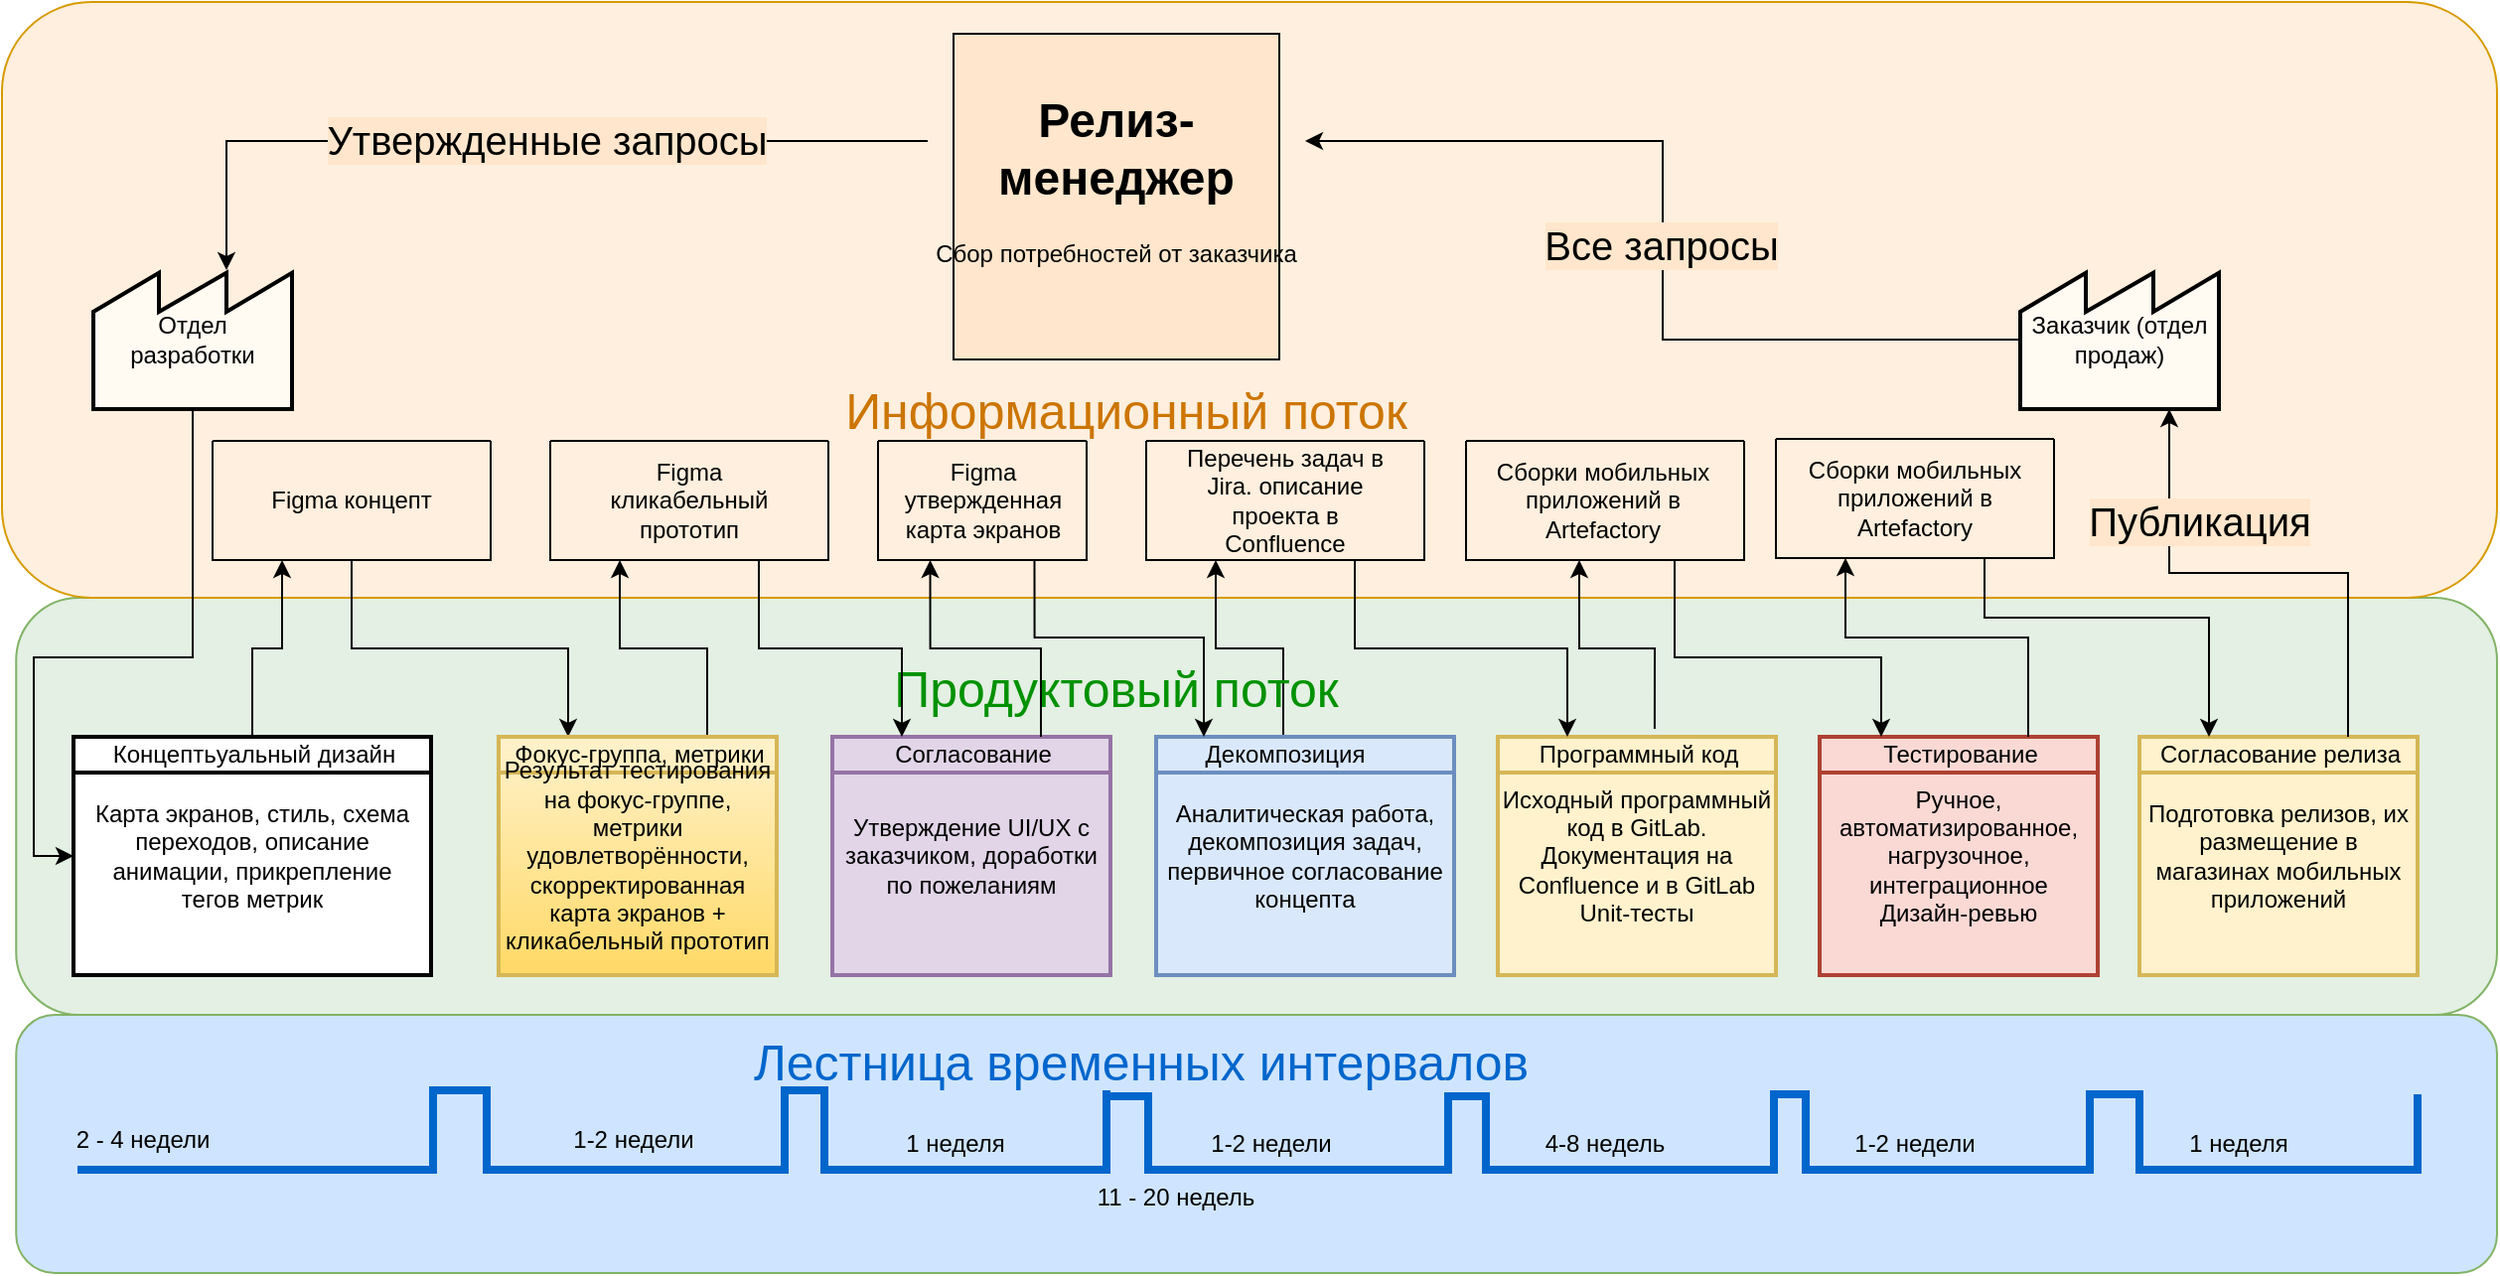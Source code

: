 <mxfile version="21.1.9" type="device" pages="2">
  <diagram name="Страница 1" id="BQOhezLHXCFIkOmWmTN_">
    <mxGraphModel dx="2759" dy="1181" grid="1" gridSize="10" guides="1" tooltips="1" connect="1" arrows="1" fold="1" page="1" pageScale="1" pageWidth="827" pageHeight="1169" math="0" shadow="0">
      <root>
        <mxCell id="0" />
        <mxCell id="1" parent="0" />
        <mxCell id="hLU3cvzlJaR0x-VtT_ox-1" value="" style="rounded=1;whiteSpace=wrap;html=1;textOpacity=30;fillColor=#B5D8FF;strokeColor=#82b366;glass=0;fillOpacity=65;fontColor=#3399FF;" vertex="1" parent="1">
          <mxGeometry x="-58.87" y="530" width="1248.87" height="130" as="geometry" />
        </mxCell>
        <mxCell id="12ma-O_swXaxsjLXraEL-44" value="" style="rounded=1;whiteSpace=wrap;html=1;textOpacity=30;fillColor=#d5e8d4;strokeColor=#82b366;glass=0;fillOpacity=65;" parent="1" vertex="1">
          <mxGeometry x="-58.87" y="320" width="1248.87" height="210" as="geometry" />
        </mxCell>
        <mxCell id="12ma-O_swXaxsjLXraEL-42" value="" style="rounded=1;whiteSpace=wrap;html=1;textOpacity=30;fillColor=#ffe6cc;strokeColor=#d79b00;glass=0;fillOpacity=65;labelBackgroundColor=default;" parent="1" vertex="1">
          <mxGeometry x="-66" y="20" width="1256" height="300" as="geometry" />
        </mxCell>
        <mxCell id="12ma-O_swXaxsjLXraEL-41" style="edgeStyle=orthogonalEdgeStyle;rounded=0;orthogonalLoop=1;jettySize=auto;html=1;entryX=0;entryY=0.5;entryDx=0;entryDy=0;" parent="1" source="12ma-O_swXaxsjLXraEL-1" target="12ma-O_swXaxsjLXraEL-12" edge="1">
          <mxGeometry relative="1" as="geometry">
            <Array as="points">
              <mxPoint x="30" y="350" />
              <mxPoint x="-50" y="350" />
              <mxPoint x="-50" y="450" />
            </Array>
          </mxGeometry>
        </mxCell>
        <mxCell id="12ma-O_swXaxsjLXraEL-1" value="Отдел разработки" style="strokeWidth=2;html=1;shape=mxgraph.lean_mapping.outside_sources;whiteSpace=wrap;align=center;fillColor=#FFFAF2;" parent="1" vertex="1">
          <mxGeometry x="-20" y="155" width="100" height="70" as="geometry" />
        </mxCell>
        <mxCell id="12ma-O_swXaxsjLXraEL-2" value="&lt;path cell-id=&quot;BbV96YWCY8mSKkvavRHH-1&quot; d=&quot;M 1597.39 917.84 L 1597.39 871.58 L 1631.28 853.04 L 1631.28 871.58 L 1662.19 853.04 L 1662.19 871.58 L 1693.09 853.04 L 1693.09 917.84 L 1597.39 917.84 Z&quot; fill=&quot;#ffffff&quot; stroke=&quot;#000000&quot; stroke-width=&quot;1.45&quot; stroke-miterlimit=&quot;10&quot; pointer-events=&quot;all&quot;&gt;&lt;/path&gt;" style="text;whiteSpace=wrap;html=1;" parent="1" vertex="1">
          <mxGeometry x="510" y="150" width="60" height="50" as="geometry" />
        </mxCell>
        <mxCell id="12ma-O_swXaxsjLXraEL-37" style="edgeStyle=orthogonalEdgeStyle;rounded=0;orthogonalLoop=1;jettySize=auto;html=1;entryX=1;entryY=0.25;entryDx=0;entryDy=0;" parent="1" source="12ma-O_swXaxsjLXraEL-3" target="12ma-O_swXaxsjLXraEL-33" edge="1">
          <mxGeometry relative="1" as="geometry" />
        </mxCell>
        <mxCell id="12ma-O_swXaxsjLXraEL-38" value="Все запросы" style="edgeLabel;html=1;align=center;verticalAlign=middle;resizable=0;points=[];fontSize=20;labelBackgroundColor=#ffe6cc;" parent="12ma-O_swXaxsjLXraEL-37" vertex="1" connectable="0">
          <mxGeometry x="-0.008" y="1" relative="1" as="geometry">
            <mxPoint as="offset" />
          </mxGeometry>
        </mxCell>
        <mxCell id="12ma-O_swXaxsjLXraEL-3" value="Заказчик (отдел продаж)" style="strokeWidth=2;html=1;shape=mxgraph.lean_mapping.outside_sources;whiteSpace=wrap;align=center;fillColor=#FFFAF2;" parent="1" vertex="1">
          <mxGeometry x="950" y="155" width="100" height="70" as="geometry" />
        </mxCell>
        <mxCell id="12ma-O_swXaxsjLXraEL-12" value="Карта экранов, стиль, схема переходов, описание анимации, прикрепление &lt;br&gt;тегов метрик" style="strokeWidth=2;html=1;shape=mxgraph.lean_mapping.manufacturing_process;fontSize=12;verticalAlign=middle;html=1;align=center;whiteSpace=wrap;" parent="1" vertex="1">
          <mxGeometry x="-30" y="390" width="180" height="120" as="geometry" />
        </mxCell>
        <mxCell id="12ma-O_swXaxsjLXraEL-13" value="Концептьуальный дизайн" style="text;fontSize=12;spacingLeft=2;verticalAlign=top;html=1;align=center;spacingTop=-5;resizeWidth=1;whiteSpace=wrap;" parent="12ma-O_swXaxsjLXraEL-12" vertex="1">
          <mxGeometry width="180" height="22.29" as="geometry" />
        </mxCell>
        <mxCell id="12ma-O_swXaxsjLXraEL-14" value="Ручное, автоматизированное, нагрузочное, интеграционное&lt;br&gt;Дизайн-ревью" style="strokeWidth=2;html=1;shape=mxgraph.lean_mapping.manufacturing_process;fontSize=12;verticalAlign=middle;html=1;align=center;whiteSpace=wrap;fillColor=#fad9d5;strokeColor=#ae4132;" parent="1" vertex="1">
          <mxGeometry x="849" y="390" width="140" height="120" as="geometry" />
        </mxCell>
        <mxCell id="12ma-O_swXaxsjLXraEL-15" value="Тестирование" style="text;fontSize=12;spacingLeft=2;verticalAlign=top;html=1;align=center;spacingTop=-5;resizeWidth=1;whiteSpace=wrap;" parent="12ma-O_swXaxsjLXraEL-14" vertex="1">
          <mxGeometry width="140" height="22.286" as="geometry" />
        </mxCell>
        <mxCell id="12ma-O_swXaxsjLXraEL-16" value="Исходный программный код в GitLab. Документация на Confluence и в GitLab&lt;br&gt;Unit-тесты" style="strokeWidth=2;html=1;shape=mxgraph.lean_mapping.manufacturing_process;fontSize=12;verticalAlign=middle;html=1;align=center;whiteSpace=wrap;fillColor=#fff2cc;strokeColor=#d6b656;" parent="1" vertex="1">
          <mxGeometry x="687" y="390" width="140" height="120" as="geometry" />
        </mxCell>
        <mxCell id="12ma-O_swXaxsjLXraEL-17" value="Программный код" style="text;fontSize=12;spacingLeft=2;verticalAlign=top;html=1;align=center;spacingTop=-5;resizeWidth=1;whiteSpace=wrap;" parent="12ma-O_swXaxsjLXraEL-16" vertex="1">
          <mxGeometry width="140" height="50" as="geometry" />
        </mxCell>
        <mxCell id="12ma-O_swXaxsjLXraEL-18" value="" style="verticalLabelPosition=bottom;html=1;verticalAlign=top;strokeWidth=4;shape=mxgraph.lean_mapping.timeline2;dx1=0;dy1=0.925;dx2=179;dy2=0;dx3=206;dy3=0.625;dx4=356;dy4=0;dx5=376;dy5=0.725;dy6=0;dx7=375;dy7=0;points=[];strokeColor=#0066CC;" parent="1" vertex="1">
          <mxGeometry x="-28" y="568" width="518" height="40" as="geometry" />
        </mxCell>
        <mxCell id="12ma-O_swXaxsjLXraEL-21" value="2 - 4 недели" style="text;html=1;strokeColor=none;fillColor=none;align=center;verticalAlign=middle;whiteSpace=wrap;rounded=0;" parent="1" vertex="1">
          <mxGeometry x="-40" y="578" width="90" height="30" as="geometry" />
        </mxCell>
        <mxCell id="12ma-O_swXaxsjLXraEL-22" value="1-2 недели" style="text;html=1;strokeColor=none;fillColor=none;align=center;verticalAlign=middle;whiteSpace=wrap;rounded=0;" parent="1" vertex="1">
          <mxGeometry x="174" y="578" width="156" height="30" as="geometry" />
        </mxCell>
        <mxCell id="12ma-O_swXaxsjLXraEL-23" value="1-2 недели" style="text;html=1;strokeColor=none;fillColor=none;align=center;verticalAlign=middle;whiteSpace=wrap;rounded=0;" parent="1" vertex="1">
          <mxGeometry x="530" y="580" width="86" height="30" as="geometry" />
        </mxCell>
        <mxCell id="12ma-O_swXaxsjLXraEL-24" value="11 - 20 недель" style="text;html=1;strokeColor=none;fillColor=none;align=center;verticalAlign=middle;whiteSpace=wrap;rounded=0;" parent="1" vertex="1">
          <mxGeometry x="440" y="607" width="170" height="30" as="geometry" />
        </mxCell>
        <object label="" Timeline="allow add and delete endpoint" id="12ma-O_swXaxsjLXraEL-25">
          <mxCell style="verticalLabelPosition=bottom;html=1;verticalAlign=top;strokeWidth=4;shape=mxgraph.lean_mapping.timeline2;dx1=0;dy1=0.925;dx2=12;dy2=0;dx3=33;dy3=0.875;dx4=184;dy4=0;dx5=203;dy5=0.7;dy6=0;strokeColor=#0066CC;" parent="1" vertex="1">
            <mxGeometry x="478" y="571" width="348" height="37" as="geometry" />
          </mxCell>
        </object>
        <mxCell id="12ma-O_swXaxsjLXraEL-26" value="4-8 недель" style="text;html=1;strokeColor=none;fillColor=none;align=center;verticalAlign=middle;whiteSpace=wrap;rounded=0;" parent="1" vertex="1">
          <mxGeometry x="675.5" y="580" width="130" height="30" as="geometry" />
        </mxCell>
        <mxCell id="12ma-O_swXaxsjLXraEL-27" value="1-2 недели" style="text;html=1;strokeColor=none;fillColor=none;align=center;verticalAlign=middle;whiteSpace=wrap;rounded=0;" parent="1" vertex="1">
          <mxGeometry x="847" y="580" width="100" height="30" as="geometry" />
        </mxCell>
        <mxCell id="12ma-O_swXaxsjLXraEL-29" value="Подготовка релизов, их размещение в магазинах мобильных приложений" style="strokeWidth=2;html=1;shape=mxgraph.lean_mapping.manufacturing_process;fontSize=12;verticalAlign=middle;html=1;align=center;whiteSpace=wrap;fillColor=#fff2cc;strokeColor=#d6b656;" parent="1" vertex="1">
          <mxGeometry x="1010" y="390" width="140" height="120" as="geometry" />
        </mxCell>
        <mxCell id="12ma-O_swXaxsjLXraEL-30" value="Согласование релиза" style="text;fontSize=12;spacingLeft=2;verticalAlign=top;html=1;align=center;spacingTop=-5;resizeWidth=1;whiteSpace=wrap;" parent="12ma-O_swXaxsjLXraEL-29" vertex="1">
          <mxGeometry width="140" height="50" as="geometry" />
        </mxCell>
        <mxCell id="12ma-O_swXaxsjLXraEL-35" value="" style="whiteSpace=wrap;html=1;aspect=fixed;fillColor=#FFE6CC;" parent="1" vertex="1">
          <mxGeometry x="413" y="36" width="164" height="164" as="geometry" />
        </mxCell>
        <mxCell id="12ma-O_swXaxsjLXraEL-39" style="edgeStyle=orthogonalEdgeStyle;rounded=0;orthogonalLoop=1;jettySize=auto;html=1;entryX=0.67;entryY=0;entryDx=0;entryDy=0;" parent="1" source="12ma-O_swXaxsjLXraEL-33" target="12ma-O_swXaxsjLXraEL-1" edge="1">
          <mxGeometry relative="1" as="geometry">
            <Array as="points">
              <mxPoint x="47" y="90" />
            </Array>
          </mxGeometry>
        </mxCell>
        <mxCell id="12ma-O_swXaxsjLXraEL-40" value="Утвержденные запросы" style="edgeLabel;html=1;align=center;verticalAlign=middle;resizable=0;points=[];fontSize=20;labelBackgroundColor=#ffe6cc;" parent="12ma-O_swXaxsjLXraEL-39" vertex="1" connectable="0">
          <mxGeometry x="-0.08" y="-1" relative="1" as="geometry">
            <mxPoint as="offset" />
          </mxGeometry>
        </mxCell>
        <mxCell id="12ma-O_swXaxsjLXraEL-33" value="&lt;h1&gt;Релиз-менеджер&lt;/h1&gt;&lt;p&gt;Сбор потребностей от заказчика&lt;br&gt;&lt;/p&gt;" style="text;html=1;strokeColor=none;fillColor=none;spacing=5;spacingTop=-20;whiteSpace=wrap;overflow=hidden;rounded=0;align=center;" parent="1" vertex="1">
          <mxGeometry x="400" y="60" width="190" height="120" as="geometry" />
        </mxCell>
        <mxCell id="12ma-O_swXaxsjLXraEL-43" value="Информационный поток" style="text;html=1;strokeColor=none;fillColor=none;align=center;verticalAlign=middle;whiteSpace=wrap;rounded=0;fontSize=25;fontColor=#CC7500;" parent="1" vertex="1">
          <mxGeometry x="335" y="210" width="330" height="30" as="geometry" />
        </mxCell>
        <mxCell id="hLU3cvzlJaR0x-VtT_ox-15" style="edgeStyle=orthogonalEdgeStyle;rounded=0;orthogonalLoop=1;jettySize=auto;html=1;exitX=0.5;exitY=0;exitDx=0;exitDy=0;entryX=0.25;entryY=1;entryDx=0;entryDy=0;" edge="1" parent="1" source="12ma-O_swXaxsjLXraEL-11" target="hLU3cvzlJaR0x-VtT_ox-13">
          <mxGeometry relative="1" as="geometry" />
        </mxCell>
        <mxCell id="12ma-O_swXaxsjLXraEL-45" value="Продуктовый поток" style="text;html=1;strokeColor=none;fillColor=none;align=center;verticalAlign=middle;whiteSpace=wrap;rounded=0;fontSize=25;fontColor=#009100;" parent="1" vertex="1">
          <mxGeometry x="330" y="350" width="330" height="30" as="geometry" />
        </mxCell>
        <mxCell id="hLU3cvzlJaR0x-VtT_ox-2" value="Лестница временных интервалов" style="text;html=1;strokeColor=none;fillColor=none;align=center;verticalAlign=middle;whiteSpace=wrap;rounded=0;fontSize=25;fontColor=#0066CC;" vertex="1" parent="1">
          <mxGeometry x="269.5" y="538" width="475" height="30" as="geometry" />
        </mxCell>
        <mxCell id="hLU3cvzlJaR0x-VtT_ox-9" value="" style="group" vertex="1" connectable="0" parent="1">
          <mxGeometry x="40" y="241" width="140" height="60" as="geometry" />
        </mxCell>
        <mxCell id="hLU3cvzlJaR0x-VtT_ox-35" value="" style="group" vertex="1" connectable="0" parent="hLU3cvzlJaR0x-VtT_ox-9">
          <mxGeometry width="140" height="60" as="geometry" />
        </mxCell>
        <mxCell id="hLU3cvzlJaR0x-VtT_ox-7" value="" style="swimlane;startSize=0;" vertex="1" parent="hLU3cvzlJaR0x-VtT_ox-35">
          <mxGeometry width="140" height="60" as="geometry" />
        </mxCell>
        <mxCell id="hLU3cvzlJaR0x-VtT_ox-8" value="Figma концепт" style="text;html=1;strokeColor=none;fillColor=none;align=center;verticalAlign=middle;whiteSpace=wrap;rounded=0;" vertex="1" parent="hLU3cvzlJaR0x-VtT_ox-35">
          <mxGeometry x="13" y="15" width="114" height="30" as="geometry" />
        </mxCell>
        <mxCell id="hLU3cvzlJaR0x-VtT_ox-10" style="edgeStyle=orthogonalEdgeStyle;rounded=0;orthogonalLoop=1;jettySize=auto;html=1;entryX=0.25;entryY=1;entryDx=0;entryDy=0;" edge="1" parent="1" source="12ma-O_swXaxsjLXraEL-13" target="hLU3cvzlJaR0x-VtT_ox-7">
          <mxGeometry relative="1" as="geometry" />
        </mxCell>
        <mxCell id="hLU3cvzlJaR0x-VtT_ox-11" style="edgeStyle=orthogonalEdgeStyle;rounded=0;orthogonalLoop=1;jettySize=auto;html=1;exitX=0.5;exitY=1;exitDx=0;exitDy=0;entryX=0.25;entryY=0;entryDx=0;entryDy=0;" edge="1" parent="1" source="hLU3cvzlJaR0x-VtT_ox-7" target="abyp9T8woUrQiLKIkJvd-2">
          <mxGeometry relative="1" as="geometry" />
        </mxCell>
        <mxCell id="hLU3cvzlJaR0x-VtT_ox-12" value="" style="group" vertex="1" connectable="0" parent="1">
          <mxGeometry x="510" y="241" width="140" height="60" as="geometry" />
        </mxCell>
        <mxCell id="abyp9T8woUrQiLKIkJvd-11" value="" style="group" vertex="1" connectable="0" parent="hLU3cvzlJaR0x-VtT_ox-12">
          <mxGeometry width="140" height="60" as="geometry" />
        </mxCell>
        <mxCell id="hLU3cvzlJaR0x-VtT_ox-13" value="" style="swimlane;startSize=0;" vertex="1" parent="abyp9T8woUrQiLKIkJvd-11">
          <mxGeometry width="140" height="60" as="geometry" />
        </mxCell>
        <mxCell id="hLU3cvzlJaR0x-VtT_ox-14" value="Перечень задач в Jira. описание проекта в Confluence" style="text;html=1;strokeColor=none;fillColor=none;align=center;verticalAlign=middle;whiteSpace=wrap;rounded=0;" vertex="1" parent="abyp9T8woUrQiLKIkJvd-11">
          <mxGeometry x="13" y="15" width="114" height="30" as="geometry" />
        </mxCell>
        <mxCell id="hLU3cvzlJaR0x-VtT_ox-16" style="edgeStyle=orthogonalEdgeStyle;rounded=0;orthogonalLoop=1;jettySize=auto;html=1;exitX=0.75;exitY=1;exitDx=0;exitDy=0;entryX=0.25;entryY=0;entryDx=0;entryDy=0;" edge="1" parent="1" source="hLU3cvzlJaR0x-VtT_ox-13" target="12ma-O_swXaxsjLXraEL-17">
          <mxGeometry relative="1" as="geometry" />
        </mxCell>
        <mxCell id="hLU3cvzlJaR0x-VtT_ox-17" value="" style="group" vertex="1" connectable="0" parent="1">
          <mxGeometry x="670" y="241" width="141" height="60" as="geometry" />
        </mxCell>
        <mxCell id="abyp9T8woUrQiLKIkJvd-10" value="" style="group" vertex="1" connectable="0" parent="hLU3cvzlJaR0x-VtT_ox-17">
          <mxGeometry x="1" width="140" height="60" as="geometry" />
        </mxCell>
        <mxCell id="hLU3cvzlJaR0x-VtT_ox-18" value="" style="swimlane;startSize=0;" vertex="1" parent="abyp9T8woUrQiLKIkJvd-10">
          <mxGeometry width="140" height="60" as="geometry" />
        </mxCell>
        <mxCell id="hLU3cvzlJaR0x-VtT_ox-19" value="Сборки мобильных приложений в Artefactory" style="text;html=1;strokeColor=none;fillColor=none;align=center;verticalAlign=middle;whiteSpace=wrap;rounded=0;" vertex="1" parent="abyp9T8woUrQiLKIkJvd-10">
          <mxGeometry x="12" y="15" width="114" height="30" as="geometry" />
        </mxCell>
        <mxCell id="hLU3cvzlJaR0x-VtT_ox-20" style="edgeStyle=orthogonalEdgeStyle;rounded=0;orthogonalLoop=1;jettySize=auto;html=1;exitX=0.564;exitY=-0.08;exitDx=0;exitDy=0;entryX=0.407;entryY=1;entryDx=0;entryDy=0;entryPerimeter=0;exitPerimeter=0;" edge="1" parent="1" source="12ma-O_swXaxsjLXraEL-17" target="hLU3cvzlJaR0x-VtT_ox-18">
          <mxGeometry relative="1" as="geometry" />
        </mxCell>
        <mxCell id="hLU3cvzlJaR0x-VtT_ox-21" style="edgeStyle=orthogonalEdgeStyle;rounded=0;orthogonalLoop=1;jettySize=auto;html=1;exitX=0.75;exitY=1;exitDx=0;exitDy=0;" edge="1" parent="1" source="hLU3cvzlJaR0x-VtT_ox-18">
          <mxGeometry relative="1" as="geometry">
            <mxPoint x="880" y="390" as="targetPoint" />
            <Array as="points">
              <mxPoint x="776" y="350" />
              <mxPoint x="880" y="350" />
            </Array>
          </mxGeometry>
        </mxCell>
        <mxCell id="hLU3cvzlJaR0x-VtT_ox-28" value="" style="group" vertex="1" connectable="0" parent="1">
          <mxGeometry x="827" y="240" width="140" height="60" as="geometry" />
        </mxCell>
        <mxCell id="hLU3cvzlJaR0x-VtT_ox-29" value="" style="swimlane;startSize=0;" vertex="1" parent="hLU3cvzlJaR0x-VtT_ox-28">
          <mxGeometry width="140" height="60" as="geometry" />
        </mxCell>
        <mxCell id="hLU3cvzlJaR0x-VtT_ox-30" value="Сборки мобильных приложений в Artefactory" style="text;html=1;strokeColor=none;fillColor=none;align=center;verticalAlign=middle;whiteSpace=wrap;rounded=0;" vertex="1" parent="hLU3cvzlJaR0x-VtT_ox-28">
          <mxGeometry x="13" y="15" width="114" height="30" as="geometry" />
        </mxCell>
        <mxCell id="hLU3cvzlJaR0x-VtT_ox-31" style="edgeStyle=orthogonalEdgeStyle;rounded=0;orthogonalLoop=1;jettySize=auto;html=1;exitX=0.75;exitY=0;exitDx=0;exitDy=0;entryX=0.25;entryY=1;entryDx=0;entryDy=0;" edge="1" parent="1" source="12ma-O_swXaxsjLXraEL-15" target="hLU3cvzlJaR0x-VtT_ox-29">
          <mxGeometry relative="1" as="geometry">
            <Array as="points">
              <mxPoint x="954" y="340" />
              <mxPoint x="862" y="340" />
            </Array>
          </mxGeometry>
        </mxCell>
        <mxCell id="hLU3cvzlJaR0x-VtT_ox-32" style="edgeStyle=orthogonalEdgeStyle;rounded=0;orthogonalLoop=1;jettySize=auto;html=1;exitX=0.75;exitY=1;exitDx=0;exitDy=0;entryX=0.25;entryY=0;entryDx=0;entryDy=0;" edge="1" parent="1" source="hLU3cvzlJaR0x-VtT_ox-29" target="12ma-O_swXaxsjLXraEL-30">
          <mxGeometry relative="1" as="geometry">
            <Array as="points">
              <mxPoint x="932" y="330" />
              <mxPoint x="1045" y="330" />
            </Array>
          </mxGeometry>
        </mxCell>
        <mxCell id="hLU3cvzlJaR0x-VtT_ox-33" style="edgeStyle=orthogonalEdgeStyle;rounded=0;orthogonalLoop=1;jettySize=auto;html=1;exitX=0.75;exitY=0;exitDx=0;exitDy=0;entryX=0.75;entryY=1;entryDx=0;entryDy=0;" edge="1" parent="1" source="12ma-O_swXaxsjLXraEL-30" target="12ma-O_swXaxsjLXraEL-3">
          <mxGeometry relative="1" as="geometry" />
        </mxCell>
        <mxCell id="hLU3cvzlJaR0x-VtT_ox-34" value="Публикация" style="edgeLabel;html=1;align=center;verticalAlign=middle;resizable=0;points=[];fontSize=20;labelBackgroundColor=#ffe6cc;" vertex="1" connectable="0" parent="hLU3cvzlJaR0x-VtT_ox-33">
          <mxGeometry x="0.189" y="-1" relative="1" as="geometry">
            <mxPoint x="-6" y="-26" as="offset" />
          </mxGeometry>
        </mxCell>
        <mxCell id="hLU3cvzlJaR0x-VtT_ox-37" value="Утверждение UI/UX с заказчиком, доработки по пожеланиям" style="strokeWidth=2;html=1;shape=mxgraph.lean_mapping.manufacturing_process;fontSize=12;verticalAlign=middle;html=1;align=center;whiteSpace=wrap;fillColor=#e1d5e7;strokeColor=#9673a6;" vertex="1" parent="1">
          <mxGeometry x="352" y="390" width="140" height="120" as="geometry" />
        </mxCell>
        <mxCell id="hLU3cvzlJaR0x-VtT_ox-38" value="Согласование" style="text;fontSize=12;spacingLeft=2;verticalAlign=top;html=1;align=center;spacingTop=-5;resizeWidth=1;whiteSpace=wrap;" vertex="1" parent="hLU3cvzlJaR0x-VtT_ox-37">
          <mxGeometry width="140" height="22.286" as="geometry" />
        </mxCell>
        <mxCell id="hLU3cvzlJaR0x-VtT_ox-39" value="" style="group" vertex="1" connectable="0" parent="1">
          <mxGeometry x="499" y="390" width="160" height="120" as="geometry" />
        </mxCell>
        <mxCell id="12ma-O_swXaxsjLXraEL-10" value="Аналитическая работа, декомпозиция задач, первичное согласование концепта" style="strokeWidth=2;html=1;shape=mxgraph.lean_mapping.manufacturing_process;fontSize=12;verticalAlign=middle;html=1;align=center;whiteSpace=wrap;fillColor=#dae8fc;strokeColor=#6c8ebf;container=0;" parent="hLU3cvzlJaR0x-VtT_ox-39" vertex="1">
          <mxGeometry x="16" width="150" height="120" as="geometry" />
        </mxCell>
        <mxCell id="12ma-O_swXaxsjLXraEL-11" value="Декомпозиция " style="text;fontSize=12;spacingLeft=2;verticalAlign=top;html=1;align=center;spacingTop=-5;resizeWidth=1;whiteSpace=wrap;" parent="hLU3cvzlJaR0x-VtT_ox-39" vertex="1">
          <mxGeometry width="160" height="9.9" as="geometry" />
        </mxCell>
        <object label="" Timeline="allow add and delete endpoint" id="hLU3cvzlJaR0x-VtT_ox-40">
          <mxCell style="verticalLabelPosition=bottom;html=1;verticalAlign=top;strokeWidth=4;shape=mxgraph.lean_mapping.timeline2;dx1=0;dy1=1;dx2=0;dy2=0.1;dx3=16;dy3=0.684;dx4=159;dy4=0.368;dx5=184;dy5=1;dy6=0;strokeColor=#0066CC;" vertex="1" parent="1">
            <mxGeometry x="826" y="570" width="324" height="38" as="geometry" />
          </mxCell>
        </object>
        <mxCell id="hLU3cvzlJaR0x-VtT_ox-42" value="" style="group" vertex="1" connectable="0" parent="1">
          <mxGeometry x="324" y="250" width="156" height="60" as="geometry" />
        </mxCell>
        <mxCell id="hLU3cvzlJaR0x-VtT_ox-43" value="" style="group" vertex="1" connectable="0" parent="hLU3cvzlJaR0x-VtT_ox-42">
          <mxGeometry x="51" y="-9" width="105" height="60" as="geometry" />
        </mxCell>
        <mxCell id="hLU3cvzlJaR0x-VtT_ox-44" value="" style="swimlane;startSize=0;" vertex="1" parent="hLU3cvzlJaR0x-VtT_ox-43">
          <mxGeometry width="105" height="60" as="geometry" />
        </mxCell>
        <mxCell id="hLU3cvzlJaR0x-VtT_ox-45" value="Figma утвержденная карта экранов" style="text;html=1;strokeColor=none;fillColor=none;align=center;verticalAlign=middle;whiteSpace=wrap;rounded=0;" vertex="1" parent="hLU3cvzlJaR0x-VtT_ox-43">
          <mxGeometry x="9.75" y="15" width="85.5" height="30" as="geometry" />
        </mxCell>
        <mxCell id="hLU3cvzlJaR0x-VtT_ox-46" style="edgeStyle=orthogonalEdgeStyle;rounded=0;orthogonalLoop=1;jettySize=auto;html=1;exitX=0.75;exitY=0;exitDx=0;exitDy=0;entryX=0.25;entryY=1;entryDx=0;entryDy=0;" edge="1" parent="1" source="abyp9T8woUrQiLKIkJvd-2" target="abyp9T8woUrQiLKIkJvd-8">
          <mxGeometry relative="1" as="geometry" />
        </mxCell>
        <mxCell id="hLU3cvzlJaR0x-VtT_ox-47" style="edgeStyle=orthogonalEdgeStyle;rounded=0;orthogonalLoop=1;jettySize=auto;html=1;exitX=0.75;exitY=1;exitDx=0;exitDy=0;entryX=0.25;entryY=0;entryDx=0;entryDy=0;" edge="1" parent="1" source="hLU3cvzlJaR0x-VtT_ox-44" target="12ma-O_swXaxsjLXraEL-11">
          <mxGeometry relative="1" as="geometry">
            <Array as="points">
              <mxPoint x="454" y="340" />
              <mxPoint x="539" y="340" />
            </Array>
          </mxGeometry>
        </mxCell>
        <mxCell id="hLU3cvzlJaR0x-VtT_ox-48" value="1 неделя" style="text;html=1;strokeColor=none;fillColor=none;align=center;verticalAlign=middle;whiteSpace=wrap;rounded=0;" vertex="1" parent="1">
          <mxGeometry x="1010" y="580" width="100" height="30" as="geometry" />
        </mxCell>
        <mxCell id="abyp9T8woUrQiLKIkJvd-1" value="Результат тестирования на фокус-группе, метрики удовлетворённости, скорректированная карта экранов + кликабельный прототип" style="strokeWidth=2;html=1;shape=mxgraph.lean_mapping.manufacturing_process;fontSize=12;verticalAlign=middle;html=1;align=center;whiteSpace=wrap;fillColor=#fff2cc;strokeColor=#d6b656;gradientColor=#ffd966;" vertex="1" parent="1">
          <mxGeometry x="184" y="390" width="140" height="120" as="geometry" />
        </mxCell>
        <mxCell id="abyp9T8woUrQiLKIkJvd-2" value="Фокус-группа, метрики" style="text;fontSize=12;spacingLeft=2;verticalAlign=top;html=1;align=center;spacingTop=-5;resizeWidth=1;whiteSpace=wrap;" vertex="1" parent="abyp9T8woUrQiLKIkJvd-1">
          <mxGeometry width="140" height="22.286" as="geometry" />
        </mxCell>
        <mxCell id="abyp9T8woUrQiLKIkJvd-6" value="" style="group" vertex="1" connectable="0" parent="1">
          <mxGeometry x="210" y="241" width="140" height="60" as="geometry" />
        </mxCell>
        <mxCell id="abyp9T8woUrQiLKIkJvd-7" value="" style="group" vertex="1" connectable="0" parent="abyp9T8woUrQiLKIkJvd-6">
          <mxGeometry width="140" height="60" as="geometry" />
        </mxCell>
        <mxCell id="abyp9T8woUrQiLKIkJvd-8" value="" style="swimlane;startSize=0;" vertex="1" parent="abyp9T8woUrQiLKIkJvd-7">
          <mxGeometry width="140" height="60" as="geometry" />
        </mxCell>
        <mxCell id="abyp9T8woUrQiLKIkJvd-9" value="Figma кликабельный прототип" style="text;html=1;strokeColor=none;fillColor=none;align=center;verticalAlign=middle;whiteSpace=wrap;rounded=0;" vertex="1" parent="abyp9T8woUrQiLKIkJvd-7">
          <mxGeometry x="13" y="15" width="114" height="30" as="geometry" />
        </mxCell>
        <mxCell id="abyp9T8woUrQiLKIkJvd-12" style="edgeStyle=orthogonalEdgeStyle;rounded=0;orthogonalLoop=1;jettySize=auto;html=1;exitX=0.75;exitY=1;exitDx=0;exitDy=0;entryX=0.25;entryY=0;entryDx=0;entryDy=0;" edge="1" parent="1" source="abyp9T8woUrQiLKIkJvd-8" target="hLU3cvzlJaR0x-VtT_ox-38">
          <mxGeometry relative="1" as="geometry" />
        </mxCell>
        <mxCell id="abyp9T8woUrQiLKIkJvd-13" style="edgeStyle=orthogonalEdgeStyle;rounded=0;orthogonalLoop=1;jettySize=auto;html=1;exitX=0.75;exitY=0;exitDx=0;exitDy=0;entryX=0.25;entryY=1;entryDx=0;entryDy=0;" edge="1" parent="1" source="hLU3cvzlJaR0x-VtT_ox-38" target="hLU3cvzlJaR0x-VtT_ox-44">
          <mxGeometry relative="1" as="geometry" />
        </mxCell>
        <mxCell id="abyp9T8woUrQiLKIkJvd-14" value="1 неделя" style="text;html=1;strokeColor=none;fillColor=none;align=center;verticalAlign=middle;whiteSpace=wrap;rounded=0;" vertex="1" parent="1">
          <mxGeometry x="371" y="580" width="86" height="30" as="geometry" />
        </mxCell>
      </root>
    </mxGraphModel>
  </diagram>
  <diagram id="C6RwWLefjincM-bAsxR4" name="Страница 2">
    <mxGraphModel dx="2759" dy="1181" grid="1" gridSize="10" guides="1" tooltips="1" connect="1" arrows="1" fold="1" page="1" pageScale="1" pageWidth="827" pageHeight="1169" math="0" shadow="0">
      <root>
        <mxCell id="0" />
        <mxCell id="1" parent="0" />
        <mxCell id="Q8CRYD6GdYyJdFkE52Ck-1" value="" style="rounded=1;whiteSpace=wrap;html=1;textOpacity=30;fillColor=#B5D8FF;strokeColor=#82b366;glass=0;fillOpacity=65;fontColor=#3399FF;" vertex="1" parent="1">
          <mxGeometry x="-58.87" y="530" width="1138.87" height="130" as="geometry" />
        </mxCell>
        <mxCell id="Q8CRYD6GdYyJdFkE52Ck-2" value="" style="rounded=1;whiteSpace=wrap;html=1;textOpacity=30;fillColor=#d5e8d4;strokeColor=#82b366;glass=0;fillOpacity=65;" vertex="1" parent="1">
          <mxGeometry x="-58.87" y="320" width="1138.87" height="210" as="geometry" />
        </mxCell>
        <mxCell id="Q8CRYD6GdYyJdFkE52Ck-3" value="" style="rounded=1;whiteSpace=wrap;html=1;textOpacity=30;fillColor=#ffe6cc;strokeColor=#d79b00;glass=0;fillOpacity=65;labelBackgroundColor=default;" vertex="1" parent="1">
          <mxGeometry x="-66" y="20" width="1146" height="300" as="geometry" />
        </mxCell>
        <mxCell id="Q8CRYD6GdYyJdFkE52Ck-4" style="edgeStyle=orthogonalEdgeStyle;rounded=0;orthogonalLoop=1;jettySize=auto;html=1;entryX=0;entryY=0.5;entryDx=0;entryDy=0;" edge="1" parent="1" source="Q8CRYD6GdYyJdFkE52Ck-5" target="Q8CRYD6GdYyJdFkE52Ck-10">
          <mxGeometry relative="1" as="geometry">
            <Array as="points">
              <mxPoint x="30" y="350" />
              <mxPoint x="-50" y="350" />
              <mxPoint x="-50" y="450" />
            </Array>
          </mxGeometry>
        </mxCell>
        <mxCell id="Q8CRYD6GdYyJdFkE52Ck-5" value="Отдел разработки" style="strokeWidth=2;html=1;shape=mxgraph.lean_mapping.outside_sources;whiteSpace=wrap;align=center;fillColor=#FFFAF2;" vertex="1" parent="1">
          <mxGeometry x="-20" y="155" width="100" height="70" as="geometry" />
        </mxCell>
        <mxCell id="Q8CRYD6GdYyJdFkE52Ck-6" value="&lt;path cell-id=&quot;BbV96YWCY8mSKkvavRHH-1&quot; d=&quot;M 1597.39 917.84 L 1597.39 871.58 L 1631.28 853.04 L 1631.28 871.58 L 1662.19 853.04 L 1662.19 871.58 L 1693.09 853.04 L 1693.09 917.84 L 1597.39 917.84 Z&quot; fill=&quot;#ffffff&quot; stroke=&quot;#000000&quot; stroke-width=&quot;1.45&quot; stroke-miterlimit=&quot;10&quot; pointer-events=&quot;all&quot;&gt;&lt;/path&gt;" style="text;whiteSpace=wrap;html=1;" vertex="1" parent="1">
          <mxGeometry x="510" y="150" width="60" height="50" as="geometry" />
        </mxCell>
        <mxCell id="Q8CRYD6GdYyJdFkE52Ck-7" style="edgeStyle=orthogonalEdgeStyle;rounded=0;orthogonalLoop=1;jettySize=auto;html=1;entryX=1;entryY=0.25;entryDx=0;entryDy=0;" edge="1" parent="1" source="Q8CRYD6GdYyJdFkE52Ck-9" target="Q8CRYD6GdYyJdFkE52Ck-29">
          <mxGeometry relative="1" as="geometry" />
        </mxCell>
        <mxCell id="Q8CRYD6GdYyJdFkE52Ck-8" value="Все запросы" style="edgeLabel;html=1;align=center;verticalAlign=middle;resizable=0;points=[];fontSize=20;labelBackgroundColor=#ffe6cc;" vertex="1" connectable="0" parent="Q8CRYD6GdYyJdFkE52Ck-7">
          <mxGeometry x="-0.008" y="1" relative="1" as="geometry">
            <mxPoint as="offset" />
          </mxGeometry>
        </mxCell>
        <mxCell id="Q8CRYD6GdYyJdFkE52Ck-9" value="Заказчик (отдел продаж)" style="strokeWidth=2;html=1;shape=mxgraph.lean_mapping.outside_sources;whiteSpace=wrap;align=center;fillColor=#FFFAF2;" vertex="1" parent="1">
          <mxGeometry x="950" y="155" width="100" height="70" as="geometry" />
        </mxCell>
        <mxCell id="Q8CRYD6GdYyJdFkE52Ck-10" value="Карта экранов, стиль, схема переходов, описание анимации, прикрепление &lt;br&gt;тегов метрик" style="strokeWidth=2;html=1;shape=mxgraph.lean_mapping.manufacturing_process;fontSize=12;verticalAlign=middle;html=1;align=center;whiteSpace=wrap;" vertex="1" parent="1">
          <mxGeometry x="-30" y="390" width="180" height="120" as="geometry" />
        </mxCell>
        <mxCell id="Q8CRYD6GdYyJdFkE52Ck-11" value="Концептьуальный дизайн" style="text;fontSize=12;spacingLeft=2;verticalAlign=top;html=1;align=center;spacingTop=-5;resizeWidth=1;whiteSpace=wrap;" vertex="1" parent="Q8CRYD6GdYyJdFkE52Ck-10">
          <mxGeometry width="180" height="22.29" as="geometry" />
        </mxCell>
        <mxCell id="Q8CRYD6GdYyJdFkE52Ck-12" value="Ручное, автоматизированное, нагрузочное, интеграционное&lt;br&gt;Дизайн-ревью" style="strokeWidth=2;html=1;shape=mxgraph.lean_mapping.manufacturing_process;fontSize=12;verticalAlign=middle;html=1;align=center;whiteSpace=wrap;fillColor=#fad9d5;strokeColor=#ae4132;" vertex="1" parent="1">
          <mxGeometry x="732" y="390" width="140" height="120" as="geometry" />
        </mxCell>
        <mxCell id="Q8CRYD6GdYyJdFkE52Ck-13" value="Тестирование" style="text;fontSize=12;spacingLeft=2;verticalAlign=top;html=1;align=center;spacingTop=-5;resizeWidth=1;whiteSpace=wrap;" vertex="1" parent="Q8CRYD6GdYyJdFkE52Ck-12">
          <mxGeometry width="140" height="22.286" as="geometry" />
        </mxCell>
        <mxCell id="Q8CRYD6GdYyJdFkE52Ck-14" value="Исходный программный код в GitLab. Документация на Confluence и в GitLab&lt;br&gt;Unit-тесты" style="strokeWidth=2;html=1;shape=mxgraph.lean_mapping.manufacturing_process;fontSize=12;verticalAlign=middle;html=1;align=center;whiteSpace=wrap;fillColor=#fff2cc;strokeColor=#d6b656;" vertex="1" parent="1">
          <mxGeometry x="554" y="390" width="140" height="120" as="geometry" />
        </mxCell>
        <mxCell id="Q8CRYD6GdYyJdFkE52Ck-15" value="Программный код" style="text;fontSize=12;spacingLeft=2;verticalAlign=top;html=1;align=center;spacingTop=-5;resizeWidth=1;whiteSpace=wrap;" vertex="1" parent="Q8CRYD6GdYyJdFkE52Ck-14">
          <mxGeometry width="140" height="50" as="geometry" />
        </mxCell>
        <mxCell id="Q8CRYD6GdYyJdFkE52Ck-16" value="" style="verticalLabelPosition=bottom;html=1;verticalAlign=top;strokeWidth=4;shape=mxgraph.lean_mapping.timeline2;dx1=0;dy1=0.925;dx2=179;dy2=0;dx3=214;dy3=0.65;dx4=356;dy4=0;dx5=387;dy5=0.9;dy6=0;dx7=375;dy7=0;points=[];strokeColor=#0066CC;" vertex="1" parent="1">
          <mxGeometry x="-28" y="568" width="538" height="40" as="geometry" />
        </mxCell>
        <mxCell id="Q8CRYD6GdYyJdFkE52Ck-17" value="2 - 4 недели" style="text;html=1;strokeColor=none;fillColor=none;align=center;verticalAlign=middle;whiteSpace=wrap;rounded=0;" vertex="1" parent="1">
          <mxGeometry x="-40" y="578" width="90" height="30" as="geometry" />
        </mxCell>
        <mxCell id="Q8CRYD6GdYyJdFkE52Ck-18" value="4 - 25 недель" style="text;html=1;strokeColor=none;fillColor=none;align=center;verticalAlign=middle;whiteSpace=wrap;rounded=0;" vertex="1" parent="1">
          <mxGeometry x="174" y="578" width="156" height="30" as="geometry" />
        </mxCell>
        <mxCell id="Q8CRYD6GdYyJdFkE52Ck-19" value="1-3 недели" style="text;html=1;strokeColor=none;fillColor=none;align=center;verticalAlign=middle;whiteSpace=wrap;rounded=0;" vertex="1" parent="1">
          <mxGeometry x="390" y="578" width="86" height="30" as="geometry" />
        </mxCell>
        <mxCell id="Q8CRYD6GdYyJdFkE52Ck-20" value="13 - 61 неделя" style="text;html=1;strokeColor=none;fillColor=none;align=center;verticalAlign=middle;whiteSpace=wrap;rounded=0;" vertex="1" parent="1">
          <mxGeometry x="440" y="607" width="170" height="30" as="geometry" />
        </mxCell>
        <object label="" Timeline="allow add and delete endpoint" id="Q8CRYD6GdYyJdFkE52Ck-21">
          <mxCell style="verticalLabelPosition=bottom;html=1;verticalAlign=top;strokeWidth=4;shape=mxgraph.lean_mapping.timeline2;dx1=0;dy1=1;dx2=30;dy2=0;dx3=70;dy3=0.875;dx4=211;dy4=0;dx5=246;dy5=0.8;dy6=0;strokeColor=#0066CC;" vertex="1" parent="1">
            <mxGeometry x="480" y="568" width="390" height="40" as="geometry" />
          </mxCell>
        </object>
        <mxCell id="Q8CRYD6GdYyJdFkE52Ck-22" value="4-25 недель" style="text;html=1;strokeColor=none;fillColor=none;align=center;verticalAlign=middle;whiteSpace=wrap;rounded=0;" vertex="1" parent="1">
          <mxGeometry x="550" y="579" width="130" height="30" as="geometry" />
        </mxCell>
        <mxCell id="Q8CRYD6GdYyJdFkE52Ck-23" value="1-3 недели" style="text;html=1;strokeColor=none;fillColor=none;align=center;verticalAlign=middle;whiteSpace=wrap;rounded=0;" vertex="1" parent="1">
          <mxGeometry x="744.5" y="577" width="100" height="30" as="geometry" />
        </mxCell>
        <mxCell id="Q8CRYD6GdYyJdFkE52Ck-24" value="Подготовка релизов, их размещение в магазинах мобильных приложений" style="strokeWidth=2;html=1;shape=mxgraph.lean_mapping.manufacturing_process;fontSize=12;verticalAlign=middle;html=1;align=center;whiteSpace=wrap;fillColor=#fff2cc;strokeColor=#d6b656;" vertex="1" parent="1">
          <mxGeometry x="910" y="390" width="140" height="120" as="geometry" />
        </mxCell>
        <mxCell id="Q8CRYD6GdYyJdFkE52Ck-25" value="Согласование релиза" style="text;fontSize=12;spacingLeft=2;verticalAlign=top;html=1;align=center;spacingTop=-5;resizeWidth=1;whiteSpace=wrap;" vertex="1" parent="Q8CRYD6GdYyJdFkE52Ck-24">
          <mxGeometry width="140" height="50" as="geometry" />
        </mxCell>
        <mxCell id="Q8CRYD6GdYyJdFkE52Ck-26" value="" style="whiteSpace=wrap;html=1;aspect=fixed;fillColor=#FFE6CC;" vertex="1" parent="1">
          <mxGeometry x="413" y="36" width="164" height="164" as="geometry" />
        </mxCell>
        <mxCell id="Q8CRYD6GdYyJdFkE52Ck-27" style="edgeStyle=orthogonalEdgeStyle;rounded=0;orthogonalLoop=1;jettySize=auto;html=1;entryX=0.67;entryY=0;entryDx=0;entryDy=0;" edge="1" parent="1" source="Q8CRYD6GdYyJdFkE52Ck-29" target="Q8CRYD6GdYyJdFkE52Ck-5">
          <mxGeometry relative="1" as="geometry">
            <Array as="points">
              <mxPoint x="47" y="90" />
            </Array>
          </mxGeometry>
        </mxCell>
        <mxCell id="Q8CRYD6GdYyJdFkE52Ck-28" value="Утвержденные запросы" style="edgeLabel;html=1;align=center;verticalAlign=middle;resizable=0;points=[];fontSize=20;labelBackgroundColor=#ffe6cc;" vertex="1" connectable="0" parent="Q8CRYD6GdYyJdFkE52Ck-27">
          <mxGeometry x="-0.08" y="-1" relative="1" as="geometry">
            <mxPoint as="offset" />
          </mxGeometry>
        </mxCell>
        <mxCell id="Q8CRYD6GdYyJdFkE52Ck-29" value="&lt;h1&gt;Релиз-менеджер&lt;/h1&gt;&lt;p&gt;Сбор потребностей от заказчика&lt;br&gt;&lt;/p&gt;" style="text;html=1;strokeColor=none;fillColor=none;spacing=5;spacingTop=-20;whiteSpace=wrap;overflow=hidden;rounded=0;align=center;" vertex="1" parent="1">
          <mxGeometry x="400" y="60" width="190" height="120" as="geometry" />
        </mxCell>
        <mxCell id="Q8CRYD6GdYyJdFkE52Ck-30" value="Информационный поток" style="text;html=1;strokeColor=none;fillColor=none;align=center;verticalAlign=middle;whiteSpace=wrap;rounded=0;fontSize=25;fontColor=#CC7500;" vertex="1" parent="1">
          <mxGeometry x="335" y="210" width="330" height="30" as="geometry" />
        </mxCell>
        <mxCell id="Q8CRYD6GdYyJdFkE52Ck-31" style="edgeStyle=orthogonalEdgeStyle;rounded=0;orthogonalLoop=1;jettySize=auto;html=1;exitX=0.418;exitY=1.167;exitDx=0;exitDy=0;entryX=0.25;entryY=1;entryDx=0;entryDy=0;exitPerimeter=0;" edge="1" parent="1" source="Q8CRYD6GdYyJdFkE52Ck-32" target="Q8CRYD6GdYyJdFkE52Ck-41">
          <mxGeometry relative="1" as="geometry" />
        </mxCell>
        <mxCell id="Q8CRYD6GdYyJdFkE52Ck-32" value="Продуктовый поток" style="text;html=1;strokeColor=none;fillColor=none;align=center;verticalAlign=middle;whiteSpace=wrap;rounded=0;fontSize=25;fontColor=#009100;" vertex="1" parent="1">
          <mxGeometry x="330" y="350" width="330" height="30" as="geometry" />
        </mxCell>
        <mxCell id="Q8CRYD6GdYyJdFkE52Ck-33" value="Лестница временных интервалов" style="text;html=1;strokeColor=none;fillColor=none;align=center;verticalAlign=middle;whiteSpace=wrap;rounded=0;fontSize=25;fontColor=#0066CC;" vertex="1" parent="1">
          <mxGeometry x="269.5" y="538" width="475" height="30" as="geometry" />
        </mxCell>
        <mxCell id="Q8CRYD6GdYyJdFkE52Ck-34" value="" style="group" vertex="1" connectable="0" parent="1">
          <mxGeometry x="120" y="241" width="140" height="60" as="geometry" />
        </mxCell>
        <mxCell id="Q8CRYD6GdYyJdFkE52Ck-35" value="" style="group" vertex="1" connectable="0" parent="Q8CRYD6GdYyJdFkE52Ck-34">
          <mxGeometry width="140" height="60" as="geometry" />
        </mxCell>
        <mxCell id="Q8CRYD6GdYyJdFkE52Ck-36" value="" style="swimlane;startSize=0;" vertex="1" parent="Q8CRYD6GdYyJdFkE52Ck-35">
          <mxGeometry width="140" height="60" as="geometry" />
        </mxCell>
        <mxCell id="Q8CRYD6GdYyJdFkE52Ck-37" value="Figma концепт" style="text;html=1;strokeColor=none;fillColor=none;align=center;verticalAlign=middle;whiteSpace=wrap;rounded=0;" vertex="1" parent="Q8CRYD6GdYyJdFkE52Ck-35">
          <mxGeometry x="13" y="15" width="114" height="30" as="geometry" />
        </mxCell>
        <mxCell id="Q8CRYD6GdYyJdFkE52Ck-38" style="edgeStyle=orthogonalEdgeStyle;rounded=0;orthogonalLoop=1;jettySize=auto;html=1;entryX=0.25;entryY=1;entryDx=0;entryDy=0;" edge="1" parent="1" source="Q8CRYD6GdYyJdFkE52Ck-11" target="Q8CRYD6GdYyJdFkE52Ck-36">
          <mxGeometry relative="1" as="geometry" />
        </mxCell>
        <mxCell id="Q8CRYD6GdYyJdFkE52Ck-39" style="edgeStyle=orthogonalEdgeStyle;rounded=0;orthogonalLoop=1;jettySize=auto;html=1;exitX=0.5;exitY=1;exitDx=0;exitDy=0;entryX=0.25;entryY=0;entryDx=0;entryDy=0;" edge="1" parent="1" source="Q8CRYD6GdYyJdFkE52Ck-36" target="Q8CRYD6GdYyJdFkE52Ck-57">
          <mxGeometry relative="1" as="geometry" />
        </mxCell>
        <mxCell id="Q8CRYD6GdYyJdFkE52Ck-40" value="" style="group" vertex="1" connectable="0" parent="1">
          <mxGeometry x="459" y="241" width="140" height="60" as="geometry" />
        </mxCell>
        <mxCell id="Q8CRYD6GdYyJdFkE52Ck-41" value="" style="swimlane;startSize=0;" vertex="1" parent="Q8CRYD6GdYyJdFkE52Ck-40">
          <mxGeometry width="140" height="60" as="geometry" />
        </mxCell>
        <mxCell id="Q8CRYD6GdYyJdFkE52Ck-42" value="Перечень задач в Jira. описание проекта в Confluence" style="text;html=1;strokeColor=none;fillColor=none;align=center;verticalAlign=middle;whiteSpace=wrap;rounded=0;" vertex="1" parent="Q8CRYD6GdYyJdFkE52Ck-40">
          <mxGeometry x="13" y="15" width="114" height="30" as="geometry" />
        </mxCell>
        <mxCell id="Q8CRYD6GdYyJdFkE52Ck-43" style="edgeStyle=orthogonalEdgeStyle;rounded=0;orthogonalLoop=1;jettySize=auto;html=1;exitX=0.75;exitY=1;exitDx=0;exitDy=0;entryX=0.25;entryY=0;entryDx=0;entryDy=0;" edge="1" parent="1" source="Q8CRYD6GdYyJdFkE52Ck-41" target="Q8CRYD6GdYyJdFkE52Ck-15">
          <mxGeometry relative="1" as="geometry" />
        </mxCell>
        <mxCell id="Q8CRYD6GdYyJdFkE52Ck-44" value="" style="group" vertex="1" connectable="0" parent="1">
          <mxGeometry x="629" y="241" width="140" height="60" as="geometry" />
        </mxCell>
        <mxCell id="Q8CRYD6GdYyJdFkE52Ck-45" value="" style="swimlane;startSize=0;" vertex="1" parent="Q8CRYD6GdYyJdFkE52Ck-44">
          <mxGeometry width="140" height="60" as="geometry" />
        </mxCell>
        <mxCell id="Q8CRYD6GdYyJdFkE52Ck-46" value="Сборки мобильных приложений в Artefactory" style="text;html=1;strokeColor=none;fillColor=none;align=center;verticalAlign=middle;whiteSpace=wrap;rounded=0;" vertex="1" parent="Q8CRYD6GdYyJdFkE52Ck-44">
          <mxGeometry x="13" y="15" width="114" height="30" as="geometry" />
        </mxCell>
        <mxCell id="Q8CRYD6GdYyJdFkE52Ck-47" style="edgeStyle=orthogonalEdgeStyle;rounded=0;orthogonalLoop=1;jettySize=auto;html=1;exitX=0.75;exitY=0;exitDx=0;exitDy=0;entryX=0.25;entryY=1;entryDx=0;entryDy=0;" edge="1" parent="1" source="Q8CRYD6GdYyJdFkE52Ck-15" target="Q8CRYD6GdYyJdFkE52Ck-45">
          <mxGeometry relative="1" as="geometry" />
        </mxCell>
        <mxCell id="Q8CRYD6GdYyJdFkE52Ck-48" style="edgeStyle=orthogonalEdgeStyle;rounded=0;orthogonalLoop=1;jettySize=auto;html=1;exitX=0.75;exitY=1;exitDx=0;exitDy=0;entryX=0.25;entryY=0;entryDx=0;entryDy=0;" edge="1" parent="1" source="Q8CRYD6GdYyJdFkE52Ck-45" target="Q8CRYD6GdYyJdFkE52Ck-13">
          <mxGeometry relative="1" as="geometry" />
        </mxCell>
        <mxCell id="Q8CRYD6GdYyJdFkE52Ck-49" value="" style="group" vertex="1" connectable="0" parent="1">
          <mxGeometry x="798" y="241" width="140" height="60" as="geometry" />
        </mxCell>
        <mxCell id="Q8CRYD6GdYyJdFkE52Ck-50" value="" style="swimlane;startSize=0;" vertex="1" parent="Q8CRYD6GdYyJdFkE52Ck-49">
          <mxGeometry width="140" height="60" as="geometry" />
        </mxCell>
        <mxCell id="Q8CRYD6GdYyJdFkE52Ck-51" value="Сборки мобильных приложений в Artefactory" style="text;html=1;strokeColor=none;fillColor=none;align=center;verticalAlign=middle;whiteSpace=wrap;rounded=0;" vertex="1" parent="Q8CRYD6GdYyJdFkE52Ck-49">
          <mxGeometry x="13" y="15" width="114" height="30" as="geometry" />
        </mxCell>
        <mxCell id="Q8CRYD6GdYyJdFkE52Ck-52" style="edgeStyle=orthogonalEdgeStyle;rounded=0;orthogonalLoop=1;jettySize=auto;html=1;exitX=0.75;exitY=0;exitDx=0;exitDy=0;entryX=0.25;entryY=1;entryDx=0;entryDy=0;" edge="1" parent="1" source="Q8CRYD6GdYyJdFkE52Ck-13" target="Q8CRYD6GdYyJdFkE52Ck-50">
          <mxGeometry relative="1" as="geometry" />
        </mxCell>
        <mxCell id="Q8CRYD6GdYyJdFkE52Ck-53" style="edgeStyle=orthogonalEdgeStyle;rounded=0;orthogonalLoop=1;jettySize=auto;html=1;exitX=0.75;exitY=1;exitDx=0;exitDy=0;entryX=0.25;entryY=0;entryDx=0;entryDy=0;" edge="1" parent="1" source="Q8CRYD6GdYyJdFkE52Ck-50" target="Q8CRYD6GdYyJdFkE52Ck-25">
          <mxGeometry relative="1" as="geometry" />
        </mxCell>
        <mxCell id="Q8CRYD6GdYyJdFkE52Ck-54" style="edgeStyle=orthogonalEdgeStyle;rounded=0;orthogonalLoop=1;jettySize=auto;html=1;exitX=0.75;exitY=0;exitDx=0;exitDy=0;entryX=0.75;entryY=1;entryDx=0;entryDy=0;" edge="1" parent="1" source="Q8CRYD6GdYyJdFkE52Ck-25" target="Q8CRYD6GdYyJdFkE52Ck-9">
          <mxGeometry relative="1" as="geometry" />
        </mxCell>
        <mxCell id="Q8CRYD6GdYyJdFkE52Ck-55" value="Публикация" style="edgeLabel;html=1;align=center;verticalAlign=middle;resizable=0;points=[];fontSize=20;labelBackgroundColor=#ffe6cc;" vertex="1" connectable="0" parent="Q8CRYD6GdYyJdFkE52Ck-54">
          <mxGeometry x="0.189" y="-1" relative="1" as="geometry">
            <mxPoint x="-6" y="-26" as="offset" />
          </mxGeometry>
        </mxCell>
        <mxCell id="Q8CRYD6GdYyJdFkE52Ck-56" value="Утверждение UI/UX с заказчиком, доработки по пожеланиям" style="strokeWidth=2;html=1;shape=mxgraph.lean_mapping.manufacturing_process;fontSize=12;verticalAlign=middle;html=1;align=center;whiteSpace=wrap;fillColor=#e1d5e7;strokeColor=#9673a6;" vertex="1" parent="1">
          <mxGeometry x="188" y="390" width="140" height="120" as="geometry" />
        </mxCell>
        <mxCell id="Q8CRYD6GdYyJdFkE52Ck-57" value="Согласование" style="text;fontSize=12;spacingLeft=2;verticalAlign=top;html=1;align=center;spacingTop=-5;resizeWidth=1;whiteSpace=wrap;" vertex="1" parent="Q8CRYD6GdYyJdFkE52Ck-56">
          <mxGeometry width="140" height="22.286" as="geometry" />
        </mxCell>
        <mxCell id="Q8CRYD6GdYyJdFkE52Ck-58" value="" style="group" vertex="1" connectable="0" parent="1">
          <mxGeometry x="356" y="390" width="160" height="120" as="geometry" />
        </mxCell>
        <mxCell id="Q8CRYD6GdYyJdFkE52Ck-59" value="Аналитическая работа, декомпозиция задач, первичное согласование концепта" style="strokeWidth=2;html=1;shape=mxgraph.lean_mapping.manufacturing_process;fontSize=12;verticalAlign=middle;html=1;align=center;whiteSpace=wrap;fillColor=#dae8fc;strokeColor=#6c8ebf;container=0;" vertex="1" parent="Q8CRYD6GdYyJdFkE52Ck-58">
          <mxGeometry x="10" width="150" height="120" as="geometry" />
        </mxCell>
        <mxCell id="Q8CRYD6GdYyJdFkE52Ck-60" value="Декомпозиция " style="text;fontSize=12;spacingLeft=2;verticalAlign=top;html=1;align=center;spacingTop=-5;resizeWidth=1;whiteSpace=wrap;" vertex="1" parent="Q8CRYD6GdYyJdFkE52Ck-58">
          <mxGeometry width="160" height="9.9" as="geometry" />
        </mxCell>
        <object label="" Timeline="allow add and delete endpoint" id="Q8CRYD6GdYyJdFkE52Ck-61">
          <mxCell style="verticalLabelPosition=bottom;html=1;verticalAlign=top;strokeWidth=4;shape=mxgraph.lean_mapping.timeline2;dx1=0;dy1=1;dx2=30;dy2=0;dx3=63;dy3=0.8;dx4=211;dy4=0.35;dx5=211;dy5=0.625;dy6=0;strokeColor=#0066CC;" vertex="1" parent="1">
            <mxGeometry x="840" y="568" width="210" height="40" as="geometry" />
          </mxCell>
        </object>
        <mxCell id="Q8CRYD6GdYyJdFkE52Ck-62" value="" style="group" vertex="1" connectable="0" parent="1">
          <mxGeometry x="222" y="250" width="208" height="60" as="geometry" />
        </mxCell>
        <mxCell id="Q8CRYD6GdYyJdFkE52Ck-63" value="" style="group" vertex="1" connectable="0" parent="Q8CRYD6GdYyJdFkE52Ck-62">
          <mxGeometry x="68" y="-9" width="140" height="60" as="geometry" />
        </mxCell>
        <mxCell id="Q8CRYD6GdYyJdFkE52Ck-64" value="" style="swimlane;startSize=0;" vertex="1" parent="Q8CRYD6GdYyJdFkE52Ck-63">
          <mxGeometry width="140" height="60" as="geometry" />
        </mxCell>
        <mxCell id="Q8CRYD6GdYyJdFkE52Ck-65" value="Figma утвержденная карта экранов" style="text;html=1;strokeColor=none;fillColor=none;align=center;verticalAlign=middle;whiteSpace=wrap;rounded=0;" vertex="1" parent="Q8CRYD6GdYyJdFkE52Ck-63">
          <mxGeometry x="13" y="15" width="114" height="30" as="geometry" />
        </mxCell>
        <mxCell id="Q8CRYD6GdYyJdFkE52Ck-66" style="edgeStyle=orthogonalEdgeStyle;rounded=0;orthogonalLoop=1;jettySize=auto;html=1;exitX=0.75;exitY=0;exitDx=0;exitDy=0;entryX=0.25;entryY=1;entryDx=0;entryDy=0;" edge="1" parent="1" source="Q8CRYD6GdYyJdFkE52Ck-57" target="Q8CRYD6GdYyJdFkE52Ck-64">
          <mxGeometry relative="1" as="geometry" />
        </mxCell>
        <mxCell id="Q8CRYD6GdYyJdFkE52Ck-67" style="edgeStyle=orthogonalEdgeStyle;rounded=0;orthogonalLoop=1;jettySize=auto;html=1;exitX=0.75;exitY=1;exitDx=0;exitDy=0;entryX=0.45;entryY=0;entryDx=0;entryDy=0;entryPerimeter=0;" edge="1" parent="1" source="Q8CRYD6GdYyJdFkE52Ck-64" target="Q8CRYD6GdYyJdFkE52Ck-60">
          <mxGeometry relative="1" as="geometry" />
        </mxCell>
        <mxCell id="Q8CRYD6GdYyJdFkE52Ck-68" value="1 неделя" style="text;html=1;strokeColor=none;fillColor=none;align=center;verticalAlign=middle;whiteSpace=wrap;rounded=0;" vertex="1" parent="1">
          <mxGeometry x="930" y="579" width="100" height="30" as="geometry" />
        </mxCell>
      </root>
    </mxGraphModel>
  </diagram>
</mxfile>
